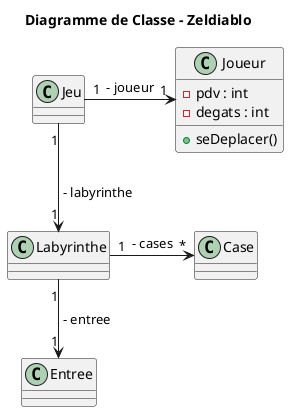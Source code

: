 @startuml
title Diagramme de Classe - Zeldiablo

class Jeu{
}

class Joueur{
- pdv : int
- degats : int
+ seDeplacer()
}

class Labyrinthe{
}

class Case{
}

class Entree{

}

Jeu "1" -down-> "1" Labyrinthe: " - labyrinthe"
Labyrinthe "1" -down-> "1" Entree: " - entree "
Labyrinthe "1" -right-> "*" Case: " - cases "
Jeu "1" -right-> "1" Joueur: " - joueur "

@enduml